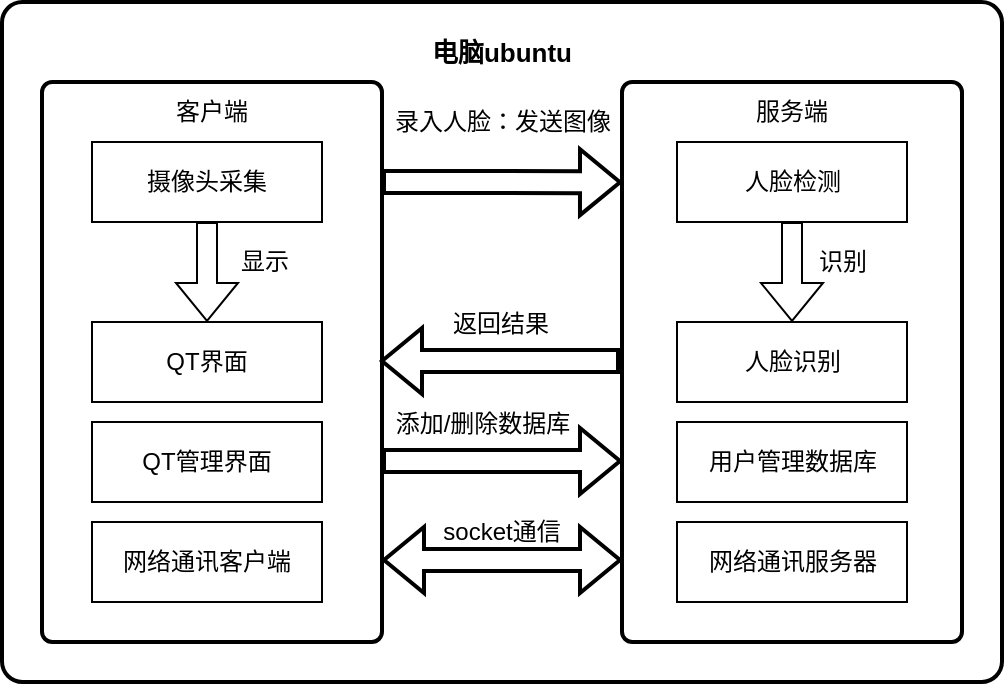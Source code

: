 <mxfile version="24.1.0" type="device">
  <diagram name="第 1 页" id="0Ce1iB-xMDuGJAOADJND">
    <mxGraphModel dx="875" dy="650" grid="1" gridSize="10" guides="1" tooltips="1" connect="1" arrows="1" fold="1" page="1" pageScale="1" pageWidth="827" pageHeight="1169" math="0" shadow="0">
      <root>
        <mxCell id="0" />
        <mxCell id="1" parent="0" />
        <mxCell id="l3fhJOyo02lw1J3A6uzV-7" value="" style="rounded=1;whiteSpace=wrap;html=1;arcSize=3;strokeWidth=2;" parent="1" vertex="1">
          <mxGeometry x="30" y="180" width="500" height="340" as="geometry" />
        </mxCell>
        <mxCell id="l3fhJOyo02lw1J3A6uzV-8" value="" style="rounded=1;whiteSpace=wrap;html=1;arcSize=3;strokeWidth=2;" parent="1" vertex="1">
          <mxGeometry x="50" y="220" width="170" height="280" as="geometry" />
        </mxCell>
        <mxCell id="l3fhJOyo02lw1J3A6uzV-9" value="&lt;font style=&quot;font-size: 13px;&quot;&gt;&lt;b&gt;电脑ubuntu&lt;/b&gt;&lt;/font&gt;" style="text;html=1;align=center;verticalAlign=middle;whiteSpace=wrap;rounded=0;fontFamily=Helvetica;fontSize=12;fontColor=default;" parent="1" vertex="1">
          <mxGeometry x="220" y="190" width="120" height="30" as="geometry" />
        </mxCell>
        <mxCell id="l3fhJOyo02lw1J3A6uzV-10" value="客户端" style="text;html=1;align=center;verticalAlign=middle;whiteSpace=wrap;rounded=0;fontFamily=Helvetica;fontSize=12;fontColor=default;" parent="1" vertex="1">
          <mxGeometry x="105" y="220" width="60" height="30" as="geometry" />
        </mxCell>
        <mxCell id="l3fhJOyo02lw1J3A6uzV-13" value="" style="edgeStyle=orthogonalEdgeStyle;rounded=0;orthogonalLoop=1;jettySize=auto;html=1;fontFamily=Helvetica;fontSize=12;fontColor=default;shape=flexArrow;" parent="1" source="l3fhJOyo02lw1J3A6uzV-11" target="l3fhJOyo02lw1J3A6uzV-12" edge="1">
          <mxGeometry relative="1" as="geometry" />
        </mxCell>
        <mxCell id="l3fhJOyo02lw1J3A6uzV-15" value="显示" style="edgeLabel;html=1;align=center;verticalAlign=middle;resizable=0;points=[];rounded=5;strokeColor=default;fontFamily=Helvetica;fontSize=12;fontColor=default;fillColor=default;" parent="l3fhJOyo02lw1J3A6uzV-13" vertex="1" connectable="0">
          <mxGeometry x="-0.08" y="-3" relative="1" as="geometry">
            <mxPoint x="31" y="-3" as="offset" />
          </mxGeometry>
        </mxCell>
        <mxCell id="l3fhJOyo02lw1J3A6uzV-11" value="摄像头采集" style="rounded=0;whiteSpace=wrap;html=1;strokeColor=default;align=center;verticalAlign=middle;fontFamily=Helvetica;fontSize=12;fontColor=default;fillColor=default;" parent="1" vertex="1">
          <mxGeometry x="75" y="250" width="115" height="40" as="geometry" />
        </mxCell>
        <mxCell id="l3fhJOyo02lw1J3A6uzV-12" value="QT界面" style="rounded=0;whiteSpace=wrap;html=1;strokeColor=default;align=center;verticalAlign=middle;fontFamily=Helvetica;fontSize=12;fontColor=default;fillColor=default;" parent="1" vertex="1">
          <mxGeometry x="75" y="340" width="115" height="40" as="geometry" />
        </mxCell>
        <mxCell id="l3fhJOyo02lw1J3A6uzV-16" value="QT管理界面" style="rounded=0;whiteSpace=wrap;html=1;strokeColor=default;align=center;verticalAlign=middle;fontFamily=Helvetica;fontSize=12;fontColor=default;fillColor=default;" parent="1" vertex="1">
          <mxGeometry x="75" y="390" width="115" height="40" as="geometry" />
        </mxCell>
        <mxCell id="l3fhJOyo02lw1J3A6uzV-17" value="网络通讯客户端" style="rounded=0;whiteSpace=wrap;html=1;strokeColor=default;align=center;verticalAlign=middle;fontFamily=Helvetica;fontSize=12;fontColor=default;fillColor=default;" parent="1" vertex="1">
          <mxGeometry x="75" y="440" width="115" height="40" as="geometry" />
        </mxCell>
        <mxCell id="l3fhJOyo02lw1J3A6uzV-18" value="" style="rounded=1;whiteSpace=wrap;html=1;arcSize=3;strokeWidth=2;" parent="1" vertex="1">
          <mxGeometry x="340" y="220" width="170" height="280" as="geometry" />
        </mxCell>
        <mxCell id="l3fhJOyo02lw1J3A6uzV-19" value="服务端" style="text;html=1;align=center;verticalAlign=middle;whiteSpace=wrap;rounded=0;fontFamily=Helvetica;fontSize=12;fontColor=default;" parent="1" vertex="1">
          <mxGeometry x="395" y="220" width="60" height="30" as="geometry" />
        </mxCell>
        <mxCell id="l3fhJOyo02lw1J3A6uzV-27" value="" style="edgeStyle=orthogonalEdgeStyle;rounded=0;orthogonalLoop=1;jettySize=auto;html=1;fontFamily=Helvetica;fontSize=12;fontColor=default;shape=flexArrow;" parent="1" source="l3fhJOyo02lw1J3A6uzV-20" target="l3fhJOyo02lw1J3A6uzV-26" edge="1">
          <mxGeometry relative="1" as="geometry" />
        </mxCell>
        <mxCell id="l3fhJOyo02lw1J3A6uzV-28" value="识别" style="edgeLabel;html=1;align=center;verticalAlign=middle;resizable=0;points=[];rounded=5;strokeColor=default;fontFamily=Helvetica;fontSize=12;fontColor=default;fillColor=default;" parent="l3fhJOyo02lw1J3A6uzV-27" vertex="1" connectable="0">
          <mxGeometry y="4" relative="1" as="geometry">
            <mxPoint x="21" y="-5" as="offset" />
          </mxGeometry>
        </mxCell>
        <mxCell id="l3fhJOyo02lw1J3A6uzV-20" value="人脸检测" style="rounded=0;whiteSpace=wrap;html=1;strokeColor=default;align=center;verticalAlign=middle;fontFamily=Helvetica;fontSize=12;fontColor=default;fillColor=default;" parent="1" vertex="1">
          <mxGeometry x="367.5" y="250" width="115" height="40" as="geometry" />
        </mxCell>
        <mxCell id="l3fhJOyo02lw1J3A6uzV-23" value="" style="shape=flexArrow;endArrow=classic;html=1;rounded=0;fontFamily=Helvetica;fontSize=12;fontColor=default;entryX=0.62;entryY=0.265;entryDx=0;entryDy=0;entryPerimeter=0;strokeWidth=2;" parent="1" target="l3fhJOyo02lw1J3A6uzV-7" edge="1">
          <mxGeometry width="50" height="50" relative="1" as="geometry">
            <mxPoint x="220" y="270" as="sourcePoint" />
            <mxPoint x="280" y="260" as="targetPoint" />
          </mxGeometry>
        </mxCell>
        <mxCell id="l3fhJOyo02lw1J3A6uzV-25" value="录入人脸：发送图像" style="edgeLabel;html=1;align=center;verticalAlign=middle;resizable=0;points=[];rounded=5;strokeColor=default;fontFamily=Helvetica;fontSize=12;fontColor=default;fillColor=default;" parent="l3fhJOyo02lw1J3A6uzV-23" vertex="1" connectable="0">
          <mxGeometry x="-0.15" y="1" relative="1" as="geometry">
            <mxPoint x="9" y="-29" as="offset" />
          </mxGeometry>
        </mxCell>
        <mxCell id="l3fhJOyo02lw1J3A6uzV-26" value="人脸识别" style="rounded=0;whiteSpace=wrap;html=1;strokeColor=default;align=center;verticalAlign=middle;fontFamily=Helvetica;fontSize=12;fontColor=default;fillColor=default;" parent="1" vertex="1">
          <mxGeometry x="367.5" y="340" width="115" height="40" as="geometry" />
        </mxCell>
        <mxCell id="l3fhJOyo02lw1J3A6uzV-29" value="" style="shape=flexArrow;endArrow=block;html=1;rounded=0;fontFamily=Helvetica;fontSize=12;fontColor=default;entryX=0.62;entryY=0.265;entryDx=0;entryDy=0;entryPerimeter=0;endFill=0;strokeWidth=2;" parent="1" edge="1">
          <mxGeometry width="50" height="50" relative="1" as="geometry">
            <mxPoint x="339" y="359.5" as="sourcePoint" />
            <mxPoint x="219" y="359.5" as="targetPoint" />
          </mxGeometry>
        </mxCell>
        <mxCell id="l3fhJOyo02lw1J3A6uzV-30" value="返回结果" style="edgeLabel;html=1;align=center;verticalAlign=middle;resizable=0;points=[];rounded=5;strokeColor=default;fontFamily=Helvetica;fontSize=12;fontColor=default;fillColor=default;" parent="l3fhJOyo02lw1J3A6uzV-29" vertex="1" connectable="0">
          <mxGeometry x="-0.15" y="1" relative="1" as="geometry">
            <mxPoint x="-9" y="-20" as="offset" />
          </mxGeometry>
        </mxCell>
        <mxCell id="l3fhJOyo02lw1J3A6uzV-31" value="用户管理数据库" style="rounded=0;whiteSpace=wrap;html=1;strokeColor=default;align=center;verticalAlign=middle;fontFamily=Helvetica;fontSize=12;fontColor=default;fillColor=default;" parent="1" vertex="1">
          <mxGeometry x="367.5" y="390" width="115" height="40" as="geometry" />
        </mxCell>
        <mxCell id="l3fhJOyo02lw1J3A6uzV-32" value="" style="shape=flexArrow;endArrow=classic;html=1;rounded=0;fontFamily=Helvetica;fontSize=12;fontColor=default;entryX=0.62;entryY=0.265;entryDx=0;entryDy=0;entryPerimeter=0;strokeWidth=2;" parent="1" edge="1">
          <mxGeometry width="50" height="50" relative="1" as="geometry">
            <mxPoint x="220" y="409.5" as="sourcePoint" />
            <mxPoint x="340" y="409.5" as="targetPoint" />
          </mxGeometry>
        </mxCell>
        <mxCell id="l3fhJOyo02lw1J3A6uzV-33" value="添加/删除数据库" style="edgeLabel;html=1;align=center;verticalAlign=middle;resizable=0;points=[];rounded=5;strokeColor=default;fontFamily=Helvetica;fontSize=12;fontColor=default;fillColor=default;" parent="l3fhJOyo02lw1J3A6uzV-32" vertex="1" connectable="0">
          <mxGeometry x="-0.15" y="1" relative="1" as="geometry">
            <mxPoint x="-1" y="-18" as="offset" />
          </mxGeometry>
        </mxCell>
        <mxCell id="l3fhJOyo02lw1J3A6uzV-34" value="网络通讯服务器" style="rounded=0;whiteSpace=wrap;html=1;strokeColor=default;align=center;verticalAlign=middle;fontFamily=Helvetica;fontSize=12;fontColor=default;fillColor=default;" parent="1" vertex="1">
          <mxGeometry x="367.5" y="440" width="115" height="40" as="geometry" />
        </mxCell>
        <mxCell id="l3fhJOyo02lw1J3A6uzV-35" value="" style="shape=flexArrow;endArrow=classic;startArrow=classic;html=1;rounded=0;fontFamily=Helvetica;fontSize=12;fontColor=default;entryX=-0.029;entryY=0.857;entryDx=0;entryDy=0;entryPerimeter=0;strokeWidth=2;" parent="1" edge="1">
          <mxGeometry width="100" height="100" relative="1" as="geometry">
            <mxPoint x="220" y="459" as="sourcePoint" />
            <mxPoint x="340.0" y="459.0" as="targetPoint" />
          </mxGeometry>
        </mxCell>
        <mxCell id="l3fhJOyo02lw1J3A6uzV-36" value="socket通信" style="text;html=1;align=center;verticalAlign=middle;whiteSpace=wrap;rounded=0;fontFamily=Helvetica;fontSize=12;fontColor=default;" parent="1" vertex="1">
          <mxGeometry x="245" y="430" width="70" height="30" as="geometry" />
        </mxCell>
      </root>
    </mxGraphModel>
  </diagram>
</mxfile>
